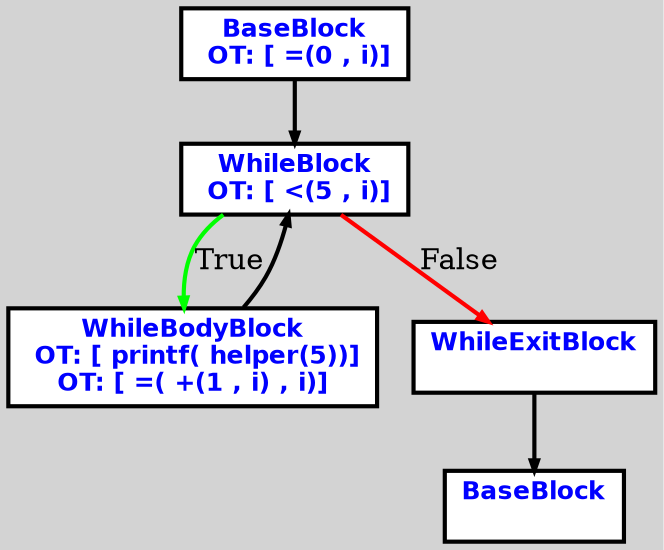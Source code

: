 digraph G {
ordering=out;
ranksep=.4;
bgcolor="lightgrey";  node [shape=box, fixedsize=false, fontsize=12, fontname="Helvetica-bold", fontcolor="blue"
width=.25, height=.25, color="black", fillcolor="white", style="filled, solid, bold"];

edge [arrowsize=.5, color="black", style="bold"]    n0000120A74926B60 [label="BaseBlock\n OT: [ =(0 , i)]
"]
    n0000120A74926C20 [label="WhileBlock\n OT: [ <(5 , i)]
"]
    n0000120A74926B60 -> n0000120A74926C20
	   n0000120A74926C20 -> n0000120A74926C80 [ label = "True" color="green"]
    n0000120A74926C80 [label="WhileBodyBlock\n OT: [ printf( helper(5))]
OT: [ =( +(1 , i) , i)]
"]
    n0000120A74926C80 -> n0000120A74926C20
	   n0000120A74926C20 -> n0000120A74926CE0 [ label = "False" color="red"]
    n0000120A74926CE0 [label="WhileExitBlock\n "]
    n0000120A74926D40 [label="BaseBlock\n "]
    n0000120A74926CE0 -> n0000120A74926D40
}
